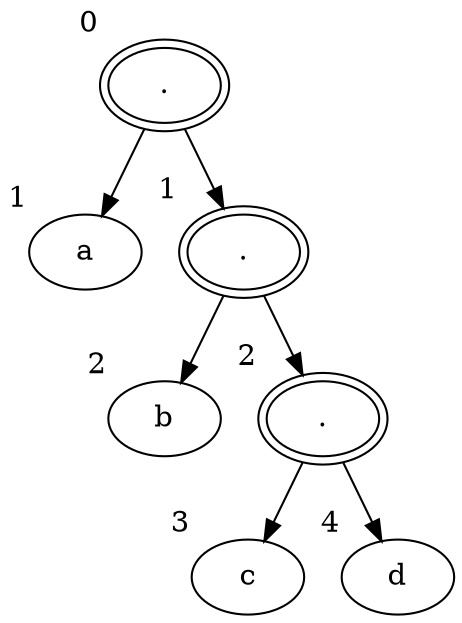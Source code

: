 digraph {
  94358528467232[label="." xlabel="0" peripheries="2"]
  94358528467184[label="a" xlabel="1" peripheries="1"]
  94358528467232  ->  94358528467184
  94358528467488[label="." xlabel="1" peripheries="2"]
  94358528467232  ->  94358528467488
  94358528467136[label="b" xlabel="2" peripheries="1"]
  94358528467488  ->  94358528467136
  94358528467648[label="." xlabel="2" peripheries="2"]
  94358528467488  ->  94358528467648
  94358528467568[label="c" xlabel="3" peripheries="1"]
  94358528467648  ->  94358528467568
  94358528467728[label="d" xlabel="4" peripheries="1"]
  94358528467648  ->  94358528467728
}
